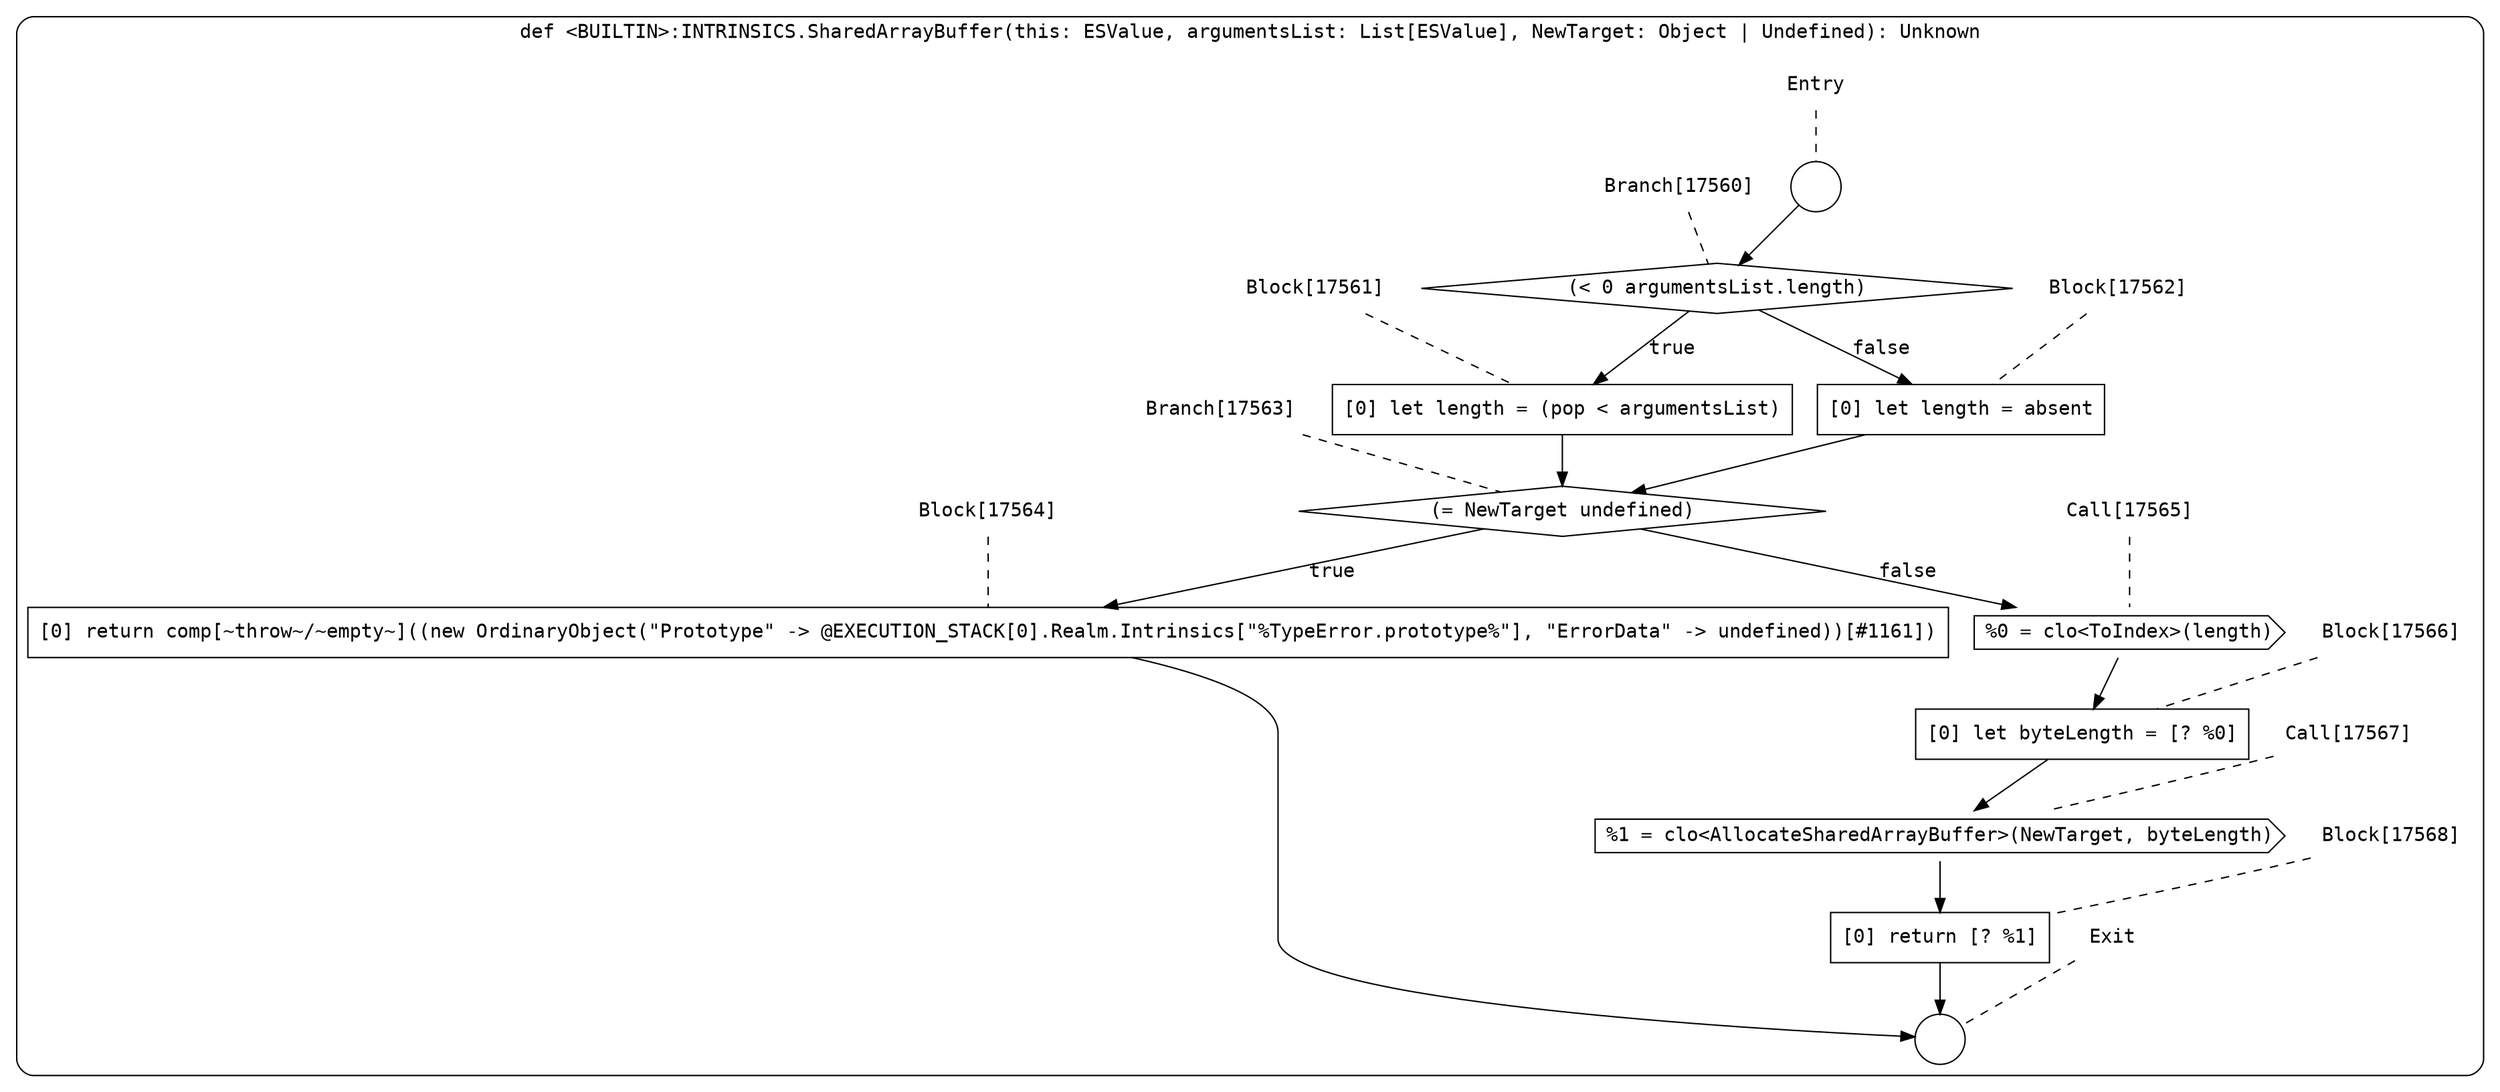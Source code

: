digraph {
  graph [fontname = "Consolas"]
  node [fontname = "Consolas"]
  edge [fontname = "Consolas"]
  subgraph cluster2490 {
    label = "def <BUILTIN>:INTRINSICS.SharedArrayBuffer(this: ESValue, argumentsList: List[ESValue], NewTarget: Object | Undefined): Unknown"
    style = rounded
    cluster2490_entry_name [shape=none, label=<<font color="black">Entry</font>>]
    cluster2490_entry_name -> cluster2490_entry [arrowhead=none, color="black", style=dashed]
    cluster2490_entry [shape=circle label=" " color="black" fillcolor="white" style=filled]
    cluster2490_entry -> node17560 [color="black"]
    cluster2490_exit_name [shape=none, label=<<font color="black">Exit</font>>]
    cluster2490_exit_name -> cluster2490_exit [arrowhead=none, color="black", style=dashed]
    cluster2490_exit [shape=circle label=" " color="black" fillcolor="white" style=filled]
    node17560_name [shape=none, label=<<font color="black">Branch[17560]</font>>]
    node17560_name -> node17560 [arrowhead=none, color="black", style=dashed]
    node17560 [shape=diamond, label=<<font color="black">(&lt; 0 argumentsList.length)</font>> color="black" fillcolor="white", style=filled]
    node17560 -> node17561 [label=<<font color="black">true</font>> color="black"]
    node17560 -> node17562 [label=<<font color="black">false</font>> color="black"]
    node17561_name [shape=none, label=<<font color="black">Block[17561]</font>>]
    node17561_name -> node17561 [arrowhead=none, color="black", style=dashed]
    node17561 [shape=box, label=<<font color="black">[0] let length = (pop &lt; argumentsList)<BR ALIGN="LEFT"/></font>> color="black" fillcolor="white", style=filled]
    node17561 -> node17563 [color="black"]
    node17562_name [shape=none, label=<<font color="black">Block[17562]</font>>]
    node17562_name -> node17562 [arrowhead=none, color="black", style=dashed]
    node17562 [shape=box, label=<<font color="black">[0] let length = absent<BR ALIGN="LEFT"/></font>> color="black" fillcolor="white", style=filled]
    node17562 -> node17563 [color="black"]
    node17563_name [shape=none, label=<<font color="black">Branch[17563]</font>>]
    node17563_name -> node17563 [arrowhead=none, color="black", style=dashed]
    node17563 [shape=diamond, label=<<font color="black">(= NewTarget undefined)</font>> color="black" fillcolor="white", style=filled]
    node17563 -> node17564 [label=<<font color="black">true</font>> color="black"]
    node17563 -> node17565 [label=<<font color="black">false</font>> color="black"]
    node17564_name [shape=none, label=<<font color="black">Block[17564]</font>>]
    node17564_name -> node17564 [arrowhead=none, color="black", style=dashed]
    node17564 [shape=box, label=<<font color="black">[0] return comp[~throw~/~empty~]((new OrdinaryObject(&quot;Prototype&quot; -&gt; @EXECUTION_STACK[0].Realm.Intrinsics[&quot;%TypeError.prototype%&quot;], &quot;ErrorData&quot; -&gt; undefined))[#1161])<BR ALIGN="LEFT"/></font>> color="black" fillcolor="white", style=filled]
    node17564 -> cluster2490_exit [color="black"]
    node17565_name [shape=none, label=<<font color="black">Call[17565]</font>>]
    node17565_name -> node17565 [arrowhead=none, color="black", style=dashed]
    node17565 [shape=cds, label=<<font color="black">%0 = clo&lt;ToIndex&gt;(length)</font>> color="black" fillcolor="white", style=filled]
    node17565 -> node17566 [color="black"]
    node17566_name [shape=none, label=<<font color="black">Block[17566]</font>>]
    node17566_name -> node17566 [arrowhead=none, color="black", style=dashed]
    node17566 [shape=box, label=<<font color="black">[0] let byteLength = [? %0]<BR ALIGN="LEFT"/></font>> color="black" fillcolor="white", style=filled]
    node17566 -> node17567 [color="black"]
    node17567_name [shape=none, label=<<font color="black">Call[17567]</font>>]
    node17567_name -> node17567 [arrowhead=none, color="black", style=dashed]
    node17567 [shape=cds, label=<<font color="black">%1 = clo&lt;AllocateSharedArrayBuffer&gt;(NewTarget, byteLength)</font>> color="black" fillcolor="white", style=filled]
    node17567 -> node17568 [color="black"]
    node17568_name [shape=none, label=<<font color="black">Block[17568]</font>>]
    node17568_name -> node17568 [arrowhead=none, color="black", style=dashed]
    node17568 [shape=box, label=<<font color="black">[0] return [? %1]<BR ALIGN="LEFT"/></font>> color="black" fillcolor="white", style=filled]
    node17568 -> cluster2490_exit [color="black"]
  }
}
